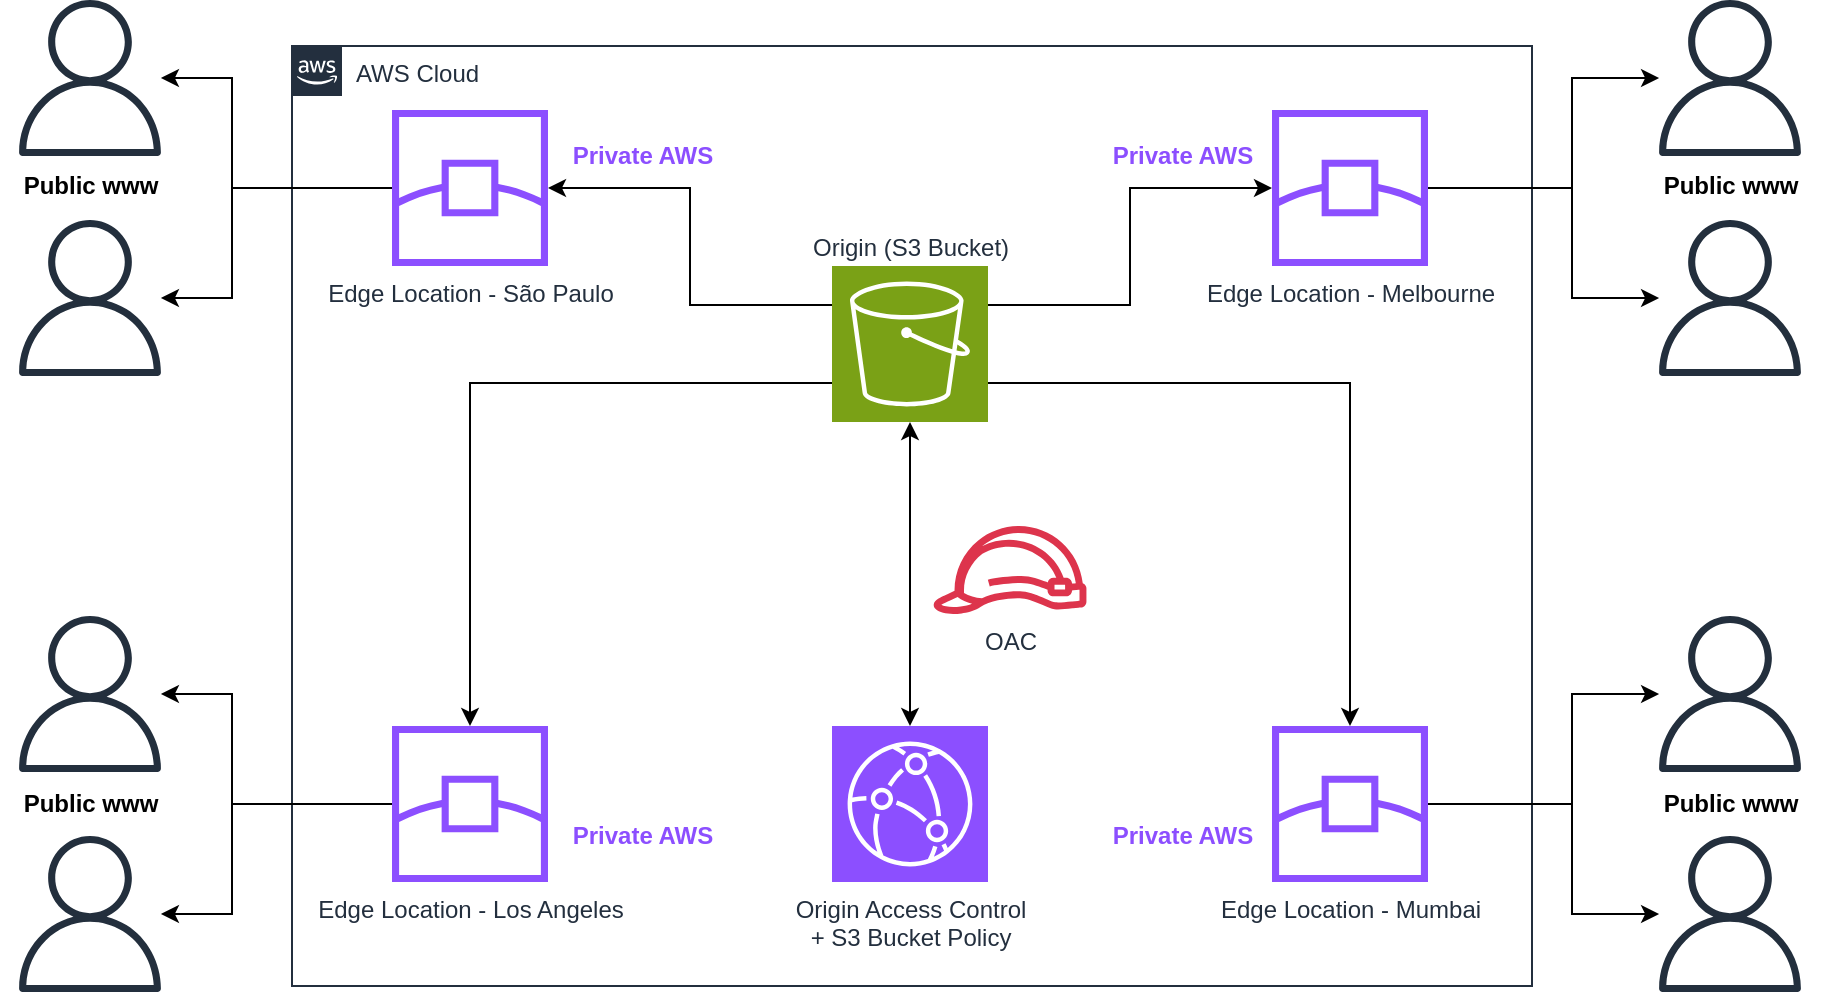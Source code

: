 <mxfile version="26.0.4">
  <diagram name="Page-1" id="_CIQL3tXYSHW6S2F_nFf">
    <mxGraphModel dx="1114" dy="1198" grid="1" gridSize="10" guides="1" tooltips="1" connect="1" arrows="1" fold="1" page="1" pageScale="1" pageWidth="850" pageHeight="1100" math="0" shadow="0">
      <root>
        <mxCell id="0" />
        <mxCell id="1" parent="0" />
        <mxCell id="jaKBXPGhvXCtd7LgdV_y-13" value="AWS Cloud" style="points=[[0,0],[0.25,0],[0.5,0],[0.75,0],[1,0],[1,0.25],[1,0.5],[1,0.75],[1,1],[0.75,1],[0.5,1],[0.25,1],[0,1],[0,0.75],[0,0.5],[0,0.25]];outlineConnect=0;gradientColor=none;html=1;whiteSpace=wrap;fontSize=12;fontStyle=0;container=1;pointerEvents=0;collapsible=0;recursiveResize=0;shape=mxgraph.aws4.group;grIcon=mxgraph.aws4.group_aws_cloud_alt;strokeColor=#232F3E;fillColor=none;verticalAlign=top;align=left;spacingLeft=30;fontColor=#232F3E;dashed=0;" vertex="1" parent="1">
          <mxGeometry x="160" y="110" width="620" height="470" as="geometry" />
        </mxCell>
        <mxCell id="jaKBXPGhvXCtd7LgdV_y-14" value="Private AWS" style="text;html=1;align=center;verticalAlign=middle;resizable=0;points=[];autosize=1;strokeColor=none;fillColor=none;fontColor=#8C4FFF;fontStyle=1" vertex="1" parent="jaKBXPGhvXCtd7LgdV_y-13">
          <mxGeometry x="130" y="40" width="90" height="30" as="geometry" />
        </mxCell>
        <mxCell id="jaKBXPGhvXCtd7LgdV_y-15" value="Private AWS" style="text;html=1;align=center;verticalAlign=middle;resizable=0;points=[];autosize=1;strokeColor=none;fillColor=none;fontColor=#8C4FFF;fontStyle=1" vertex="1" parent="jaKBXPGhvXCtd7LgdV_y-13">
          <mxGeometry x="400" y="40" width="90" height="30" as="geometry" />
        </mxCell>
        <mxCell id="jaKBXPGhvXCtd7LgdV_y-16" value="Private AWS" style="text;html=1;align=center;verticalAlign=middle;resizable=0;points=[];autosize=1;strokeColor=none;fillColor=none;fontColor=#8C4FFF;fontStyle=1" vertex="1" parent="jaKBXPGhvXCtd7LgdV_y-13">
          <mxGeometry x="130" y="380" width="90" height="30" as="geometry" />
        </mxCell>
        <mxCell id="jaKBXPGhvXCtd7LgdV_y-17" value="Private AWS" style="text;html=1;align=center;verticalAlign=middle;resizable=0;points=[];autosize=1;strokeColor=none;fillColor=none;fontColor=#8C4FFF;fontStyle=1" vertex="1" parent="jaKBXPGhvXCtd7LgdV_y-13">
          <mxGeometry x="400" y="380" width="90" height="30" as="geometry" />
        </mxCell>
        <mxCell id="jaKBXPGhvXCtd7LgdV_y-4" style="edgeStyle=orthogonalEdgeStyle;rounded=0;orthogonalLoop=1;jettySize=auto;html=1;startArrow=classic;startFill=1;" edge="1" parent="1" source="jaKBXPGhvXCtd7LgdV_y-1" target="jaKBXPGhvXCtd7LgdV_y-2">
          <mxGeometry relative="1" as="geometry" />
        </mxCell>
        <mxCell id="jaKBXPGhvXCtd7LgdV_y-1" value="Origin (S3 Bucket)" style="sketch=0;points=[[0,0,0],[0.25,0,0],[0.5,0,0],[0.75,0,0],[1,0,0],[0,1,0],[0.25,1,0],[0.5,1,0],[0.75,1,0],[1,1,0],[0,0.25,0],[0,0.5,0],[0,0.75,0],[1,0.25,0],[1,0.5,0],[1,0.75,0]];outlineConnect=0;fontColor=#232F3E;fillColor=#7AA116;strokeColor=#ffffff;dashed=0;verticalLabelPosition=top;verticalAlign=bottom;align=center;html=1;fontSize=12;fontStyle=0;aspect=fixed;shape=mxgraph.aws4.resourceIcon;resIcon=mxgraph.aws4.s3;labelPosition=center;" vertex="1" parent="1">
          <mxGeometry x="430" y="220" width="78" height="78" as="geometry" />
        </mxCell>
        <mxCell id="jaKBXPGhvXCtd7LgdV_y-2" value="Origin Access Control&lt;div&gt;+ S3 Bucket Policy&lt;/div&gt;" style="sketch=0;points=[[0,0,0],[0.25,0,0],[0.5,0,0],[0.75,0,0],[1,0,0],[0,1,0],[0.25,1,0],[0.5,1,0],[0.75,1,0],[1,1,0],[0,0.25,0],[0,0.5,0],[0,0.75,0],[1,0.25,0],[1,0.5,0],[1,0.75,0]];outlineConnect=0;fontColor=#232F3E;fillColor=#8C4FFF;strokeColor=#ffffff;dashed=0;verticalLabelPosition=bottom;verticalAlign=top;align=center;html=1;fontSize=12;fontStyle=0;aspect=fixed;shape=mxgraph.aws4.resourceIcon;resIcon=mxgraph.aws4.cloudfront;" vertex="1" parent="1">
          <mxGeometry x="430" y="450" width="78" height="78" as="geometry" />
        </mxCell>
        <mxCell id="jaKBXPGhvXCtd7LgdV_y-3" value="OAC" style="sketch=0;outlineConnect=0;fontColor=#232F3E;gradientColor=none;fillColor=#DD344C;strokeColor=none;dashed=0;verticalLabelPosition=bottom;verticalAlign=top;align=center;html=1;fontSize=12;fontStyle=0;aspect=fixed;pointerEvents=1;shape=mxgraph.aws4.role;" vertex="1" parent="1">
          <mxGeometry x="480" y="350" width="78" height="44" as="geometry" />
        </mxCell>
        <mxCell id="jaKBXPGhvXCtd7LgdV_y-24" style="edgeStyle=orthogonalEdgeStyle;rounded=0;orthogonalLoop=1;jettySize=auto;html=1;" edge="1" parent="1" source="jaKBXPGhvXCtd7LgdV_y-5" target="jaKBXPGhvXCtd7LgdV_y-22">
          <mxGeometry relative="1" as="geometry">
            <Array as="points">
              <mxPoint x="130" y="489" />
              <mxPoint x="130" y="434" />
            </Array>
          </mxGeometry>
        </mxCell>
        <mxCell id="jaKBXPGhvXCtd7LgdV_y-25" style="edgeStyle=orthogonalEdgeStyle;rounded=0;orthogonalLoop=1;jettySize=auto;html=1;" edge="1" parent="1" source="jaKBXPGhvXCtd7LgdV_y-5" target="jaKBXPGhvXCtd7LgdV_y-23">
          <mxGeometry relative="1" as="geometry">
            <Array as="points">
              <mxPoint x="130" y="489" />
              <mxPoint x="130" y="544" />
            </Array>
          </mxGeometry>
        </mxCell>
        <mxCell id="jaKBXPGhvXCtd7LgdV_y-5" value="Edge Location - Los Angeles" style="sketch=0;outlineConnect=0;fontColor=#232F3E;gradientColor=none;fillColor=#8C4FFF;strokeColor=none;dashed=0;verticalLabelPosition=bottom;verticalAlign=top;align=center;html=1;fontSize=12;fontStyle=0;aspect=fixed;pointerEvents=1;shape=mxgraph.aws4.edge_location;" vertex="1" parent="1">
          <mxGeometry x="210" y="450" width="78" height="78" as="geometry" />
        </mxCell>
        <mxCell id="jaKBXPGhvXCtd7LgdV_y-20" style="edgeStyle=orthogonalEdgeStyle;rounded=0;orthogonalLoop=1;jettySize=auto;html=1;" edge="1" parent="1" source="jaKBXPGhvXCtd7LgdV_y-6" target="jaKBXPGhvXCtd7LgdV_y-18">
          <mxGeometry relative="1" as="geometry">
            <Array as="points">
              <mxPoint x="130" y="181" />
              <mxPoint x="130" y="126" />
            </Array>
          </mxGeometry>
        </mxCell>
        <mxCell id="jaKBXPGhvXCtd7LgdV_y-21" style="edgeStyle=orthogonalEdgeStyle;rounded=0;orthogonalLoop=1;jettySize=auto;html=1;" edge="1" parent="1" source="jaKBXPGhvXCtd7LgdV_y-6" target="jaKBXPGhvXCtd7LgdV_y-19">
          <mxGeometry relative="1" as="geometry">
            <Array as="points">
              <mxPoint x="130" y="181" />
              <mxPoint x="130" y="236" />
            </Array>
          </mxGeometry>
        </mxCell>
        <mxCell id="jaKBXPGhvXCtd7LgdV_y-6" value="Edge Location - São Paulo" style="sketch=0;outlineConnect=0;fontColor=#232F3E;gradientColor=none;fillColor=#8C4FFF;strokeColor=none;dashed=0;verticalLabelPosition=bottom;verticalAlign=top;align=center;html=1;fontSize=12;fontStyle=0;aspect=fixed;pointerEvents=1;shape=mxgraph.aws4.edge_location;" vertex="1" parent="1">
          <mxGeometry x="210" y="142" width="78" height="78" as="geometry" />
        </mxCell>
        <mxCell id="jaKBXPGhvXCtd7LgdV_y-32" style="edgeStyle=orthogonalEdgeStyle;rounded=0;orthogonalLoop=1;jettySize=auto;html=1;" edge="1" parent="1" source="jaKBXPGhvXCtd7LgdV_y-7" target="jaKBXPGhvXCtd7LgdV_y-26">
          <mxGeometry relative="1" as="geometry">
            <Array as="points">
              <mxPoint x="800" y="489" />
              <mxPoint x="800" y="434" />
            </Array>
          </mxGeometry>
        </mxCell>
        <mxCell id="jaKBXPGhvXCtd7LgdV_y-33" style="edgeStyle=orthogonalEdgeStyle;rounded=0;orthogonalLoop=1;jettySize=auto;html=1;" edge="1" parent="1" source="jaKBXPGhvXCtd7LgdV_y-7" target="jaKBXPGhvXCtd7LgdV_y-27">
          <mxGeometry relative="1" as="geometry">
            <Array as="points">
              <mxPoint x="800" y="489" />
              <mxPoint x="800" y="544" />
            </Array>
          </mxGeometry>
        </mxCell>
        <mxCell id="jaKBXPGhvXCtd7LgdV_y-7" value="Edge Location - Mumbai" style="sketch=0;outlineConnect=0;fontColor=#232F3E;gradientColor=none;fillColor=#8C4FFF;strokeColor=none;dashed=0;verticalLabelPosition=bottom;verticalAlign=top;align=center;html=1;fontSize=12;fontStyle=0;aspect=fixed;pointerEvents=1;shape=mxgraph.aws4.edge_location;" vertex="1" parent="1">
          <mxGeometry x="650" y="450" width="78" height="78" as="geometry" />
        </mxCell>
        <mxCell id="jaKBXPGhvXCtd7LgdV_y-30" style="edgeStyle=orthogonalEdgeStyle;rounded=0;orthogonalLoop=1;jettySize=auto;html=1;" edge="1" parent="1" source="jaKBXPGhvXCtd7LgdV_y-8" target="jaKBXPGhvXCtd7LgdV_y-28">
          <mxGeometry relative="1" as="geometry">
            <Array as="points">
              <mxPoint x="800" y="181" />
              <mxPoint x="800" y="126" />
            </Array>
          </mxGeometry>
        </mxCell>
        <mxCell id="jaKBXPGhvXCtd7LgdV_y-31" style="edgeStyle=orthogonalEdgeStyle;rounded=0;orthogonalLoop=1;jettySize=auto;html=1;" edge="1" parent="1" source="jaKBXPGhvXCtd7LgdV_y-8" target="jaKBXPGhvXCtd7LgdV_y-29">
          <mxGeometry relative="1" as="geometry">
            <Array as="points">
              <mxPoint x="800" y="181" />
              <mxPoint x="800" y="236" />
            </Array>
          </mxGeometry>
        </mxCell>
        <mxCell id="jaKBXPGhvXCtd7LgdV_y-8" value="Edge Location - Melbourne" style="sketch=0;outlineConnect=0;fontColor=#232F3E;gradientColor=none;fillColor=#8C4FFF;strokeColor=none;dashed=0;verticalLabelPosition=bottom;verticalAlign=top;align=center;html=1;fontSize=12;fontStyle=0;aspect=fixed;pointerEvents=1;shape=mxgraph.aws4.edge_location;" vertex="1" parent="1">
          <mxGeometry x="650" y="142" width="78" height="78" as="geometry" />
        </mxCell>
        <mxCell id="jaKBXPGhvXCtd7LgdV_y-9" style="edgeStyle=orthogonalEdgeStyle;rounded=0;orthogonalLoop=1;jettySize=auto;html=1;exitX=0;exitY=0.25;exitDx=0;exitDy=0;exitPerimeter=0;" edge="1" parent="1" source="jaKBXPGhvXCtd7LgdV_y-1" target="jaKBXPGhvXCtd7LgdV_y-6">
          <mxGeometry relative="1" as="geometry" />
        </mxCell>
        <mxCell id="jaKBXPGhvXCtd7LgdV_y-10" style="edgeStyle=orthogonalEdgeStyle;rounded=0;orthogonalLoop=1;jettySize=auto;html=1;exitX=0;exitY=0.75;exitDx=0;exitDy=0;exitPerimeter=0;" edge="1" parent="1" source="jaKBXPGhvXCtd7LgdV_y-1" target="jaKBXPGhvXCtd7LgdV_y-5">
          <mxGeometry relative="1" as="geometry" />
        </mxCell>
        <mxCell id="jaKBXPGhvXCtd7LgdV_y-11" style="edgeStyle=orthogonalEdgeStyle;rounded=0;orthogonalLoop=1;jettySize=auto;html=1;exitX=1;exitY=0.25;exitDx=0;exitDy=0;exitPerimeter=0;" edge="1" parent="1" source="jaKBXPGhvXCtd7LgdV_y-1" target="jaKBXPGhvXCtd7LgdV_y-8">
          <mxGeometry relative="1" as="geometry" />
        </mxCell>
        <mxCell id="jaKBXPGhvXCtd7LgdV_y-12" style="edgeStyle=orthogonalEdgeStyle;rounded=0;orthogonalLoop=1;jettySize=auto;html=1;exitX=1;exitY=0.75;exitDx=0;exitDy=0;exitPerimeter=0;" edge="1" parent="1" source="jaKBXPGhvXCtd7LgdV_y-1" target="jaKBXPGhvXCtd7LgdV_y-7">
          <mxGeometry relative="1" as="geometry" />
        </mxCell>
        <mxCell id="jaKBXPGhvXCtd7LgdV_y-18" value="" style="sketch=0;outlineConnect=0;fontColor=#232F3E;gradientColor=none;fillColor=#232F3D;strokeColor=none;dashed=0;verticalLabelPosition=bottom;verticalAlign=top;align=center;html=1;fontSize=12;fontStyle=0;aspect=fixed;pointerEvents=1;shape=mxgraph.aws4.user;" vertex="1" parent="1">
          <mxGeometry x="20" y="87" width="78" height="78" as="geometry" />
        </mxCell>
        <mxCell id="jaKBXPGhvXCtd7LgdV_y-19" value="" style="sketch=0;outlineConnect=0;fontColor=#232F3E;gradientColor=none;fillColor=#232F3D;strokeColor=none;dashed=0;verticalLabelPosition=bottom;verticalAlign=top;align=center;html=1;fontSize=12;fontStyle=0;aspect=fixed;pointerEvents=1;shape=mxgraph.aws4.user;" vertex="1" parent="1">
          <mxGeometry x="20" y="197" width="78" height="78" as="geometry" />
        </mxCell>
        <mxCell id="jaKBXPGhvXCtd7LgdV_y-22" value="" style="sketch=0;outlineConnect=0;fontColor=#232F3E;gradientColor=none;fillColor=#232F3D;strokeColor=none;dashed=0;verticalLabelPosition=bottom;verticalAlign=top;align=center;html=1;fontSize=12;fontStyle=0;aspect=fixed;pointerEvents=1;shape=mxgraph.aws4.user;" vertex="1" parent="1">
          <mxGeometry x="20" y="395" width="78" height="78" as="geometry" />
        </mxCell>
        <mxCell id="jaKBXPGhvXCtd7LgdV_y-23" value="" style="sketch=0;outlineConnect=0;fontColor=#232F3E;gradientColor=none;fillColor=#232F3D;strokeColor=none;dashed=0;verticalLabelPosition=bottom;verticalAlign=top;align=center;html=1;fontSize=12;fontStyle=0;aspect=fixed;pointerEvents=1;shape=mxgraph.aws4.user;" vertex="1" parent="1">
          <mxGeometry x="20" y="505" width="78" height="78" as="geometry" />
        </mxCell>
        <mxCell id="jaKBXPGhvXCtd7LgdV_y-26" value="" style="sketch=0;outlineConnect=0;fontColor=#232F3E;gradientColor=none;fillColor=#232F3D;strokeColor=none;dashed=0;verticalLabelPosition=bottom;verticalAlign=top;align=center;html=1;fontSize=12;fontStyle=0;aspect=fixed;pointerEvents=1;shape=mxgraph.aws4.user;" vertex="1" parent="1">
          <mxGeometry x="840" y="395" width="78" height="78" as="geometry" />
        </mxCell>
        <mxCell id="jaKBXPGhvXCtd7LgdV_y-27" value="" style="sketch=0;outlineConnect=0;fontColor=#232F3E;gradientColor=none;fillColor=#232F3D;strokeColor=none;dashed=0;verticalLabelPosition=bottom;verticalAlign=top;align=center;html=1;fontSize=12;fontStyle=0;aspect=fixed;pointerEvents=1;shape=mxgraph.aws4.user;" vertex="1" parent="1">
          <mxGeometry x="840" y="505" width="78" height="78" as="geometry" />
        </mxCell>
        <mxCell id="jaKBXPGhvXCtd7LgdV_y-28" value="" style="sketch=0;outlineConnect=0;fontColor=#232F3E;gradientColor=none;fillColor=#232F3D;strokeColor=none;dashed=0;verticalLabelPosition=bottom;verticalAlign=top;align=center;html=1;fontSize=12;fontStyle=0;aspect=fixed;pointerEvents=1;shape=mxgraph.aws4.user;" vertex="1" parent="1">
          <mxGeometry x="840" y="87" width="78" height="78" as="geometry" />
        </mxCell>
        <mxCell id="jaKBXPGhvXCtd7LgdV_y-29" value="" style="sketch=0;outlineConnect=0;fontColor=#232F3E;gradientColor=none;fillColor=#232F3D;strokeColor=none;dashed=0;verticalLabelPosition=bottom;verticalAlign=top;align=center;html=1;fontSize=12;fontStyle=0;aspect=fixed;pointerEvents=1;shape=mxgraph.aws4.user;" vertex="1" parent="1">
          <mxGeometry x="840" y="197" width="78" height="78" as="geometry" />
        </mxCell>
        <mxCell id="jaKBXPGhvXCtd7LgdV_y-34" value="Public www" style="text;html=1;align=center;verticalAlign=middle;resizable=0;points=[];autosize=1;strokeColor=none;fillColor=none;fontStyle=1" vertex="1" parent="1">
          <mxGeometry x="14" y="165" width="90" height="30" as="geometry" />
        </mxCell>
        <mxCell id="jaKBXPGhvXCtd7LgdV_y-35" value="Public www" style="text;html=1;align=center;verticalAlign=middle;resizable=0;points=[];autosize=1;strokeColor=none;fillColor=none;fontStyle=1" vertex="1" parent="1">
          <mxGeometry x="14" y="474" width="90" height="30" as="geometry" />
        </mxCell>
        <mxCell id="jaKBXPGhvXCtd7LgdV_y-36" value="Public www" style="text;html=1;align=center;verticalAlign=middle;resizable=0;points=[];autosize=1;strokeColor=none;fillColor=none;fontStyle=1" vertex="1" parent="1">
          <mxGeometry x="834" y="165" width="90" height="30" as="geometry" />
        </mxCell>
        <mxCell id="jaKBXPGhvXCtd7LgdV_y-37" value="Public www" style="text;html=1;align=center;verticalAlign=middle;resizable=0;points=[];autosize=1;strokeColor=none;fillColor=none;fontStyle=1" vertex="1" parent="1">
          <mxGeometry x="834" y="474" width="90" height="30" as="geometry" />
        </mxCell>
      </root>
    </mxGraphModel>
  </diagram>
</mxfile>
